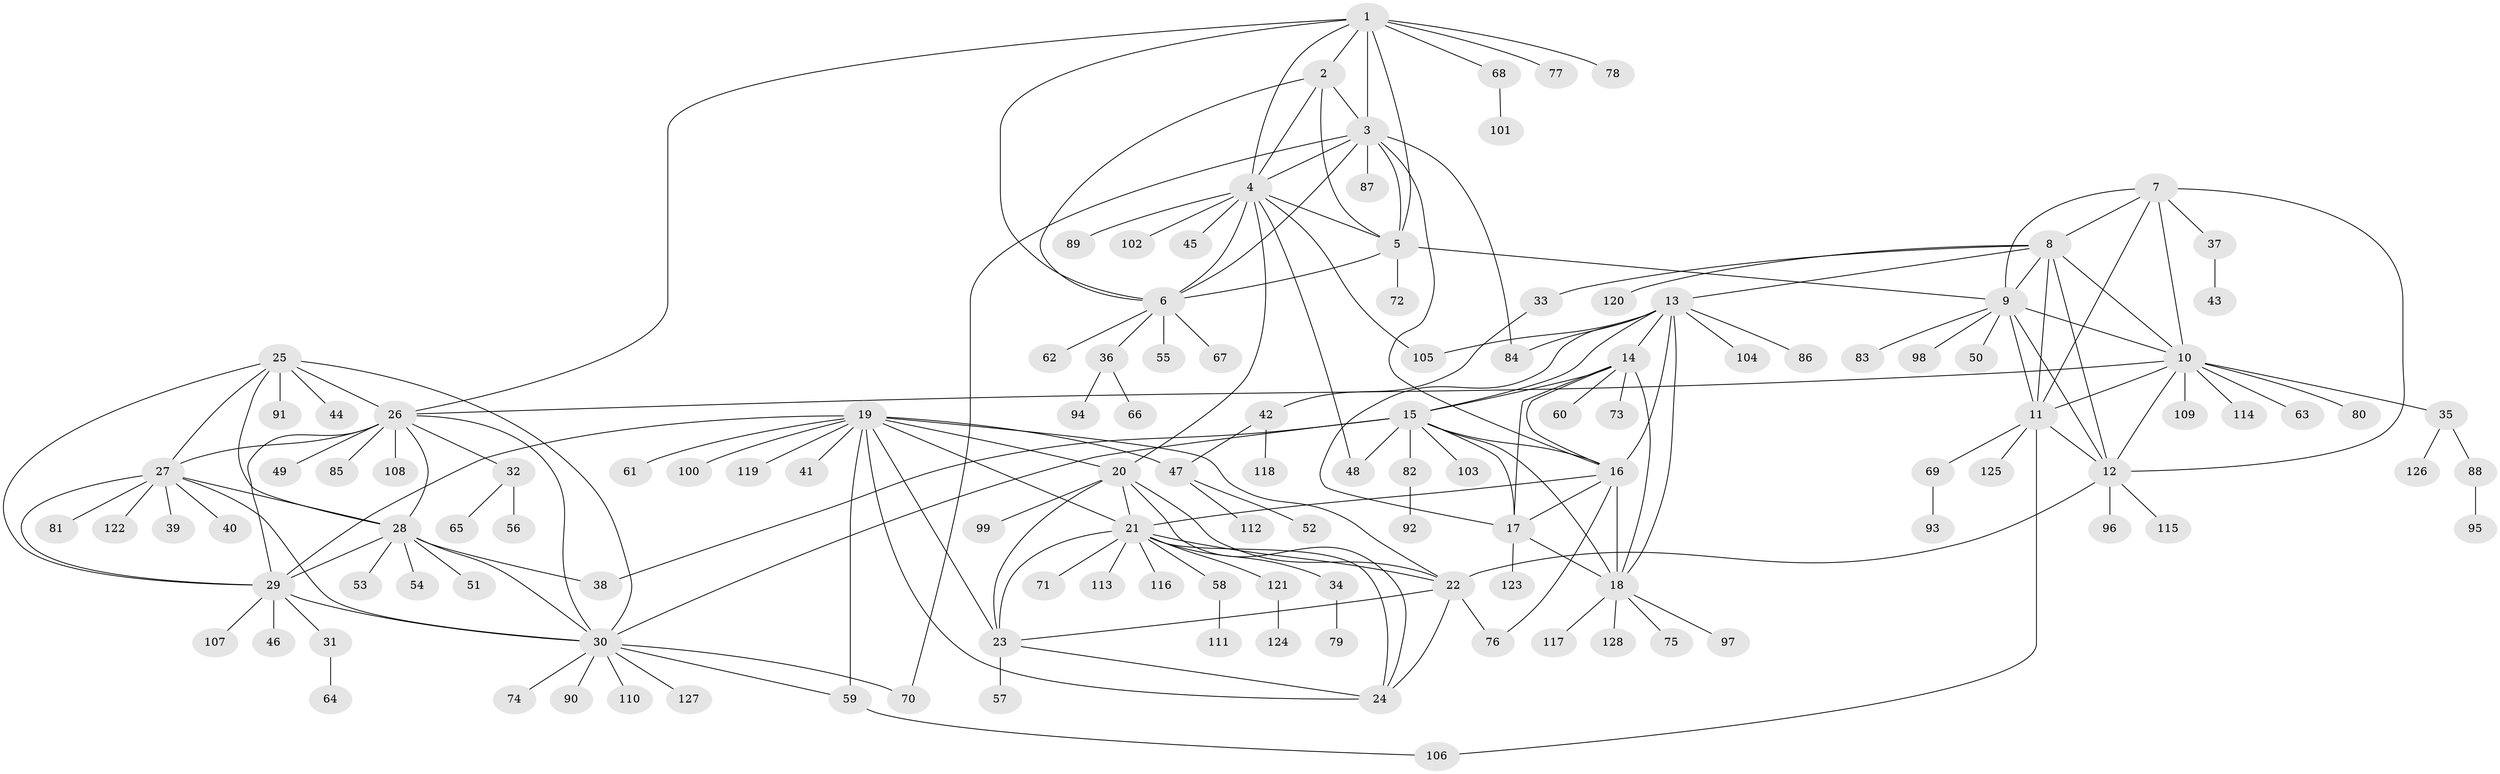 // coarse degree distribution, {7: 0.05154639175257732, 11: 0.010309278350515464, 9: 0.030927835051546393, 5: 0.030927835051546393, 10: 0.061855670103092786, 8: 0.030927835051546393, 4: 0.020618556701030927, 2: 0.10309278350515463, 1: 0.6288659793814433, 3: 0.030927835051546393}
// Generated by graph-tools (version 1.1) at 2025/24/03/03/25 07:24:16]
// undirected, 128 vertices, 192 edges
graph export_dot {
graph [start="1"]
  node [color=gray90,style=filled];
  1;
  2;
  3;
  4;
  5;
  6;
  7;
  8;
  9;
  10;
  11;
  12;
  13;
  14;
  15;
  16;
  17;
  18;
  19;
  20;
  21;
  22;
  23;
  24;
  25;
  26;
  27;
  28;
  29;
  30;
  31;
  32;
  33;
  34;
  35;
  36;
  37;
  38;
  39;
  40;
  41;
  42;
  43;
  44;
  45;
  46;
  47;
  48;
  49;
  50;
  51;
  52;
  53;
  54;
  55;
  56;
  57;
  58;
  59;
  60;
  61;
  62;
  63;
  64;
  65;
  66;
  67;
  68;
  69;
  70;
  71;
  72;
  73;
  74;
  75;
  76;
  77;
  78;
  79;
  80;
  81;
  82;
  83;
  84;
  85;
  86;
  87;
  88;
  89;
  90;
  91;
  92;
  93;
  94;
  95;
  96;
  97;
  98;
  99;
  100;
  101;
  102;
  103;
  104;
  105;
  106;
  107;
  108;
  109;
  110;
  111;
  112;
  113;
  114;
  115;
  116;
  117;
  118;
  119;
  120;
  121;
  122;
  123;
  124;
  125;
  126;
  127;
  128;
  1 -- 2;
  1 -- 3;
  1 -- 4;
  1 -- 5;
  1 -- 6;
  1 -- 26;
  1 -- 68;
  1 -- 77;
  1 -- 78;
  2 -- 3;
  2 -- 4;
  2 -- 5;
  2 -- 6;
  3 -- 4;
  3 -- 5;
  3 -- 6;
  3 -- 16;
  3 -- 70;
  3 -- 84;
  3 -- 87;
  4 -- 5;
  4 -- 6;
  4 -- 20;
  4 -- 45;
  4 -- 48;
  4 -- 89;
  4 -- 102;
  4 -- 105;
  5 -- 6;
  5 -- 9;
  5 -- 72;
  6 -- 36;
  6 -- 55;
  6 -- 62;
  6 -- 67;
  7 -- 8;
  7 -- 9;
  7 -- 10;
  7 -- 11;
  7 -- 12;
  7 -- 37;
  8 -- 9;
  8 -- 10;
  8 -- 11;
  8 -- 12;
  8 -- 13;
  8 -- 33;
  8 -- 120;
  9 -- 10;
  9 -- 11;
  9 -- 12;
  9 -- 50;
  9 -- 83;
  9 -- 98;
  10 -- 11;
  10 -- 12;
  10 -- 26;
  10 -- 35;
  10 -- 63;
  10 -- 80;
  10 -- 109;
  10 -- 114;
  11 -- 12;
  11 -- 69;
  11 -- 106;
  11 -- 125;
  12 -- 22;
  12 -- 96;
  12 -- 115;
  13 -- 14;
  13 -- 15;
  13 -- 16;
  13 -- 17;
  13 -- 18;
  13 -- 84;
  13 -- 86;
  13 -- 104;
  13 -- 105;
  14 -- 15;
  14 -- 16;
  14 -- 17;
  14 -- 18;
  14 -- 60;
  14 -- 73;
  15 -- 16;
  15 -- 17;
  15 -- 18;
  15 -- 30;
  15 -- 38;
  15 -- 48;
  15 -- 82;
  15 -- 103;
  16 -- 17;
  16 -- 18;
  16 -- 21;
  16 -- 76;
  17 -- 18;
  17 -- 123;
  18 -- 75;
  18 -- 97;
  18 -- 117;
  18 -- 128;
  19 -- 20;
  19 -- 21;
  19 -- 22;
  19 -- 23;
  19 -- 24;
  19 -- 29;
  19 -- 41;
  19 -- 47;
  19 -- 59;
  19 -- 61;
  19 -- 100;
  19 -- 119;
  20 -- 21;
  20 -- 22;
  20 -- 23;
  20 -- 24;
  20 -- 99;
  21 -- 22;
  21 -- 23;
  21 -- 24;
  21 -- 34;
  21 -- 58;
  21 -- 71;
  21 -- 113;
  21 -- 116;
  21 -- 121;
  22 -- 23;
  22 -- 24;
  22 -- 76;
  23 -- 24;
  23 -- 57;
  25 -- 26;
  25 -- 27;
  25 -- 28;
  25 -- 29;
  25 -- 30;
  25 -- 44;
  25 -- 91;
  26 -- 27;
  26 -- 28;
  26 -- 29;
  26 -- 30;
  26 -- 32;
  26 -- 49;
  26 -- 85;
  26 -- 108;
  27 -- 28;
  27 -- 29;
  27 -- 30;
  27 -- 39;
  27 -- 40;
  27 -- 81;
  27 -- 122;
  28 -- 29;
  28 -- 30;
  28 -- 38;
  28 -- 51;
  28 -- 53;
  28 -- 54;
  29 -- 30;
  29 -- 31;
  29 -- 46;
  29 -- 107;
  30 -- 59;
  30 -- 70;
  30 -- 74;
  30 -- 90;
  30 -- 110;
  30 -- 127;
  31 -- 64;
  32 -- 56;
  32 -- 65;
  33 -- 42;
  34 -- 79;
  35 -- 88;
  35 -- 126;
  36 -- 66;
  36 -- 94;
  37 -- 43;
  42 -- 47;
  42 -- 118;
  47 -- 52;
  47 -- 112;
  58 -- 111;
  59 -- 106;
  68 -- 101;
  69 -- 93;
  82 -- 92;
  88 -- 95;
  121 -- 124;
}
